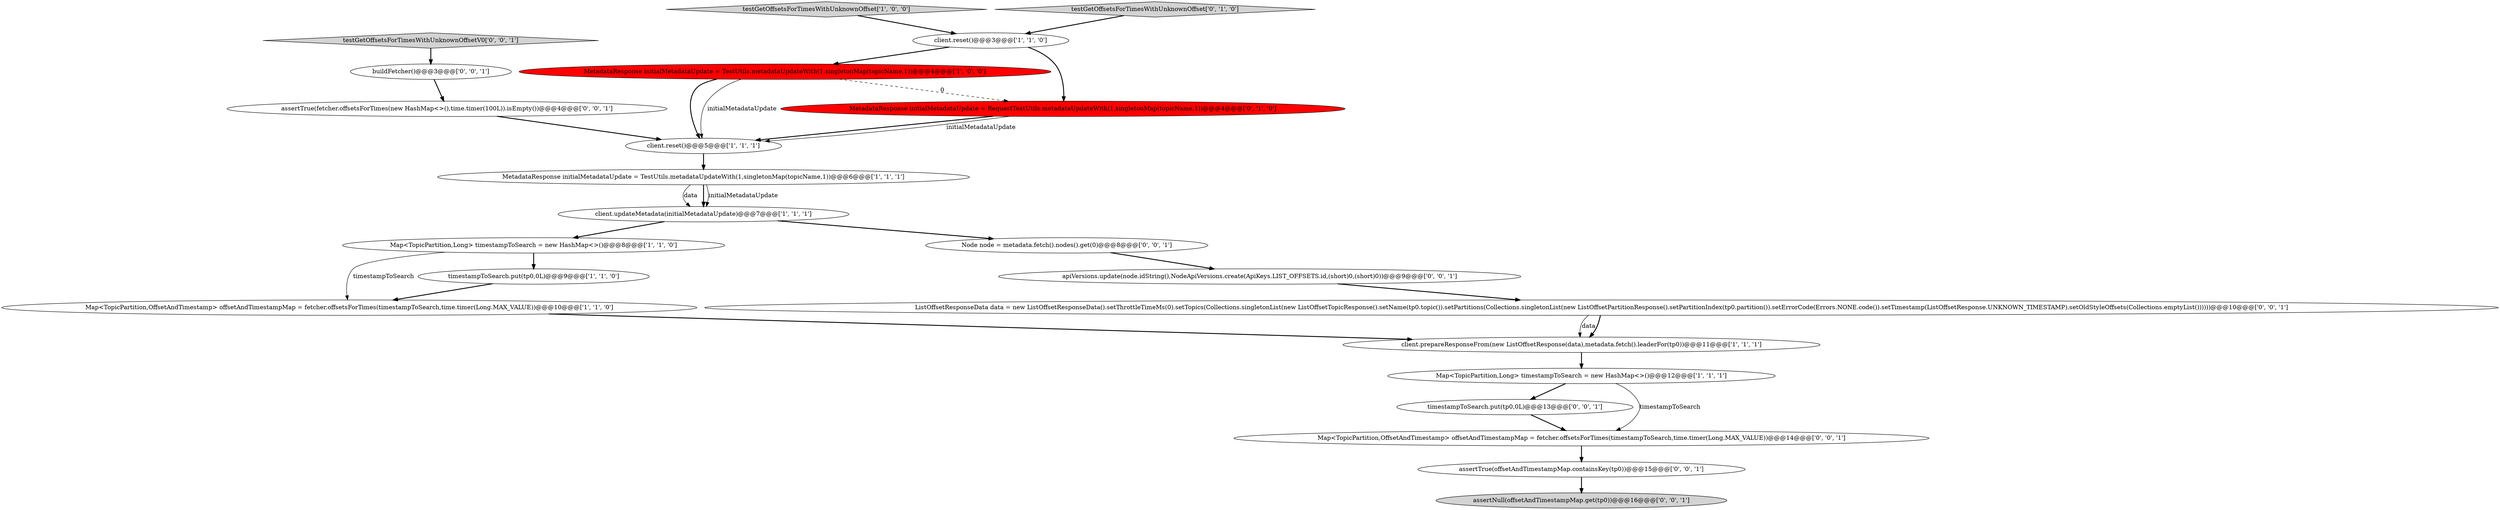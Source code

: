 digraph {
13 [style = filled, label = "Map<TopicPartition,OffsetAndTimestamp> offsetAndTimestampMap = fetcher.offsetsForTimes(timestampToSearch,time.timer(Long.MAX_VALUE))@@@14@@@['0', '0', '1']", fillcolor = white, shape = ellipse image = "AAA0AAABBB3BBB"];
15 [style = filled, label = "assertTrue(offsetAndTimestampMap.containsKey(tp0))@@@15@@@['0', '0', '1']", fillcolor = white, shape = ellipse image = "AAA0AAABBB3BBB"];
16 [style = filled, label = "assertNull(offsetAndTimestampMap.get(tp0))@@@16@@@['0', '0', '1']", fillcolor = lightgray, shape = ellipse image = "AAA0AAABBB3BBB"];
14 [style = filled, label = "assertTrue(fetcher.offsetsForTimes(new HashMap<>(),time.timer(100L)).isEmpty())@@@4@@@['0', '0', '1']", fillcolor = white, shape = ellipse image = "AAA0AAABBB3BBB"];
4 [style = filled, label = "MetadataResponse initialMetadataUpdate = TestUtils.metadataUpdateWith(1,singletonMap(topicName,1))@@@4@@@['1', '0', '0']", fillcolor = red, shape = ellipse image = "AAA1AAABBB1BBB"];
12 [style = filled, label = "MetadataResponse initialMetadataUpdate = RequestTestUtils.metadataUpdateWith(1,singletonMap(topicName,1))@@@4@@@['0', '1', '0']", fillcolor = red, shape = ellipse image = "AAA1AAABBB2BBB"];
7 [style = filled, label = "Map<TopicPartition,OffsetAndTimestamp> offsetAndTimestampMap = fetcher.offsetsForTimes(timestampToSearch,time.timer(Long.MAX_VALUE))@@@10@@@['1', '1', '0']", fillcolor = white, shape = ellipse image = "AAA0AAABBB1BBB"];
17 [style = filled, label = "buildFetcher()@@@3@@@['0', '0', '1']", fillcolor = white, shape = ellipse image = "AAA0AAABBB3BBB"];
0 [style = filled, label = "client.prepareResponseFrom(new ListOffsetResponse(data),metadata.fetch().leaderFor(tp0))@@@11@@@['1', '1', '1']", fillcolor = white, shape = ellipse image = "AAA0AAABBB1BBB"];
3 [style = filled, label = "client.reset()@@@3@@@['1', '1', '0']", fillcolor = white, shape = ellipse image = "AAA0AAABBB1BBB"];
2 [style = filled, label = "MetadataResponse initialMetadataUpdate = TestUtils.metadataUpdateWith(1,singletonMap(topicName,1))@@@6@@@['1', '1', '1']", fillcolor = white, shape = ellipse image = "AAA0AAABBB1BBB"];
1 [style = filled, label = "testGetOffsetsForTimesWithUnknownOffset['1', '0', '0']", fillcolor = lightgray, shape = diamond image = "AAA0AAABBB1BBB"];
22 [style = filled, label = "Node node = metadata.fetch().nodes().get(0)@@@8@@@['0', '0', '1']", fillcolor = white, shape = ellipse image = "AAA0AAABBB3BBB"];
10 [style = filled, label = "Map<TopicPartition,Long> timestampToSearch = new HashMap<>()@@@8@@@['1', '1', '0']", fillcolor = white, shape = ellipse image = "AAA0AAABBB1BBB"];
21 [style = filled, label = "testGetOffsetsForTimesWithUnknownOffsetV0['0', '0', '1']", fillcolor = lightgray, shape = diamond image = "AAA0AAABBB3BBB"];
5 [style = filled, label = "client.updateMetadata(initialMetadataUpdate)@@@7@@@['1', '1', '1']", fillcolor = white, shape = ellipse image = "AAA0AAABBB1BBB"];
19 [style = filled, label = "timestampToSearch.put(tp0,0L)@@@13@@@['0', '0', '1']", fillcolor = white, shape = ellipse image = "AAA0AAABBB3BBB"];
18 [style = filled, label = "ListOffsetResponseData data = new ListOffsetResponseData().setThrottleTimeMs(0).setTopics(Collections.singletonList(new ListOffsetTopicResponse().setName(tp0.topic()).setPartitions(Collections.singletonList(new ListOffsetPartitionResponse().setPartitionIndex(tp0.partition()).setErrorCode(Errors.NONE.code()).setTimestamp(ListOffsetResponse.UNKNOWN_TIMESTAMP).setOldStyleOffsets(Collections.emptyList())))))@@@10@@@['0', '0', '1']", fillcolor = white, shape = ellipse image = "AAA0AAABBB3BBB"];
9 [style = filled, label = "client.reset()@@@5@@@['1', '1', '1']", fillcolor = white, shape = ellipse image = "AAA0AAABBB1BBB"];
20 [style = filled, label = "apiVersions.update(node.idString(),NodeApiVersions.create(ApiKeys.LIST_OFFSETS.id,(short)0,(short)0))@@@9@@@['0', '0', '1']", fillcolor = white, shape = ellipse image = "AAA0AAABBB3BBB"];
8 [style = filled, label = "Map<TopicPartition,Long> timestampToSearch = new HashMap<>()@@@12@@@['1', '1', '1']", fillcolor = white, shape = ellipse image = "AAA0AAABBB1BBB"];
11 [style = filled, label = "testGetOffsetsForTimesWithUnknownOffset['0', '1', '0']", fillcolor = lightgray, shape = diamond image = "AAA0AAABBB2BBB"];
6 [style = filled, label = "timestampToSearch.put(tp0,0L)@@@9@@@['1', '1', '0']", fillcolor = white, shape = ellipse image = "AAA0AAABBB1BBB"];
4->9 [style = bold, label=""];
5->10 [style = bold, label=""];
9->2 [style = bold, label=""];
18->0 [style = solid, label="data"];
8->19 [style = bold, label=""];
1->3 [style = bold, label=""];
2->5 [style = solid, label="data"];
7->0 [style = bold, label=""];
3->12 [style = bold, label=""];
12->9 [style = bold, label=""];
15->16 [style = bold, label=""];
3->4 [style = bold, label=""];
10->6 [style = bold, label=""];
12->9 [style = solid, label="initialMetadataUpdate"];
4->12 [style = dashed, label="0"];
8->13 [style = solid, label="timestampToSearch"];
20->18 [style = bold, label=""];
10->7 [style = solid, label="timestampToSearch"];
19->13 [style = bold, label=""];
22->20 [style = bold, label=""];
11->3 [style = bold, label=""];
17->14 [style = bold, label=""];
4->9 [style = solid, label="initialMetadataUpdate"];
0->8 [style = bold, label=""];
14->9 [style = bold, label=""];
13->15 [style = bold, label=""];
6->7 [style = bold, label=""];
5->22 [style = bold, label=""];
21->17 [style = bold, label=""];
18->0 [style = bold, label=""];
2->5 [style = bold, label=""];
2->5 [style = solid, label="initialMetadataUpdate"];
}
